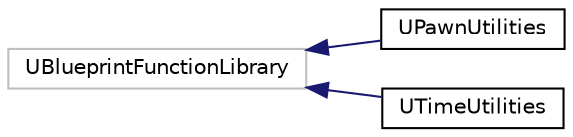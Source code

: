 digraph "Graphical Class Hierarchy"
{
 // LATEX_PDF_SIZE
  edge [fontname="Helvetica",fontsize="10",labelfontname="Helvetica",labelfontsize="10"];
  node [fontname="Helvetica",fontsize="10",shape=record];
  rankdir="LR";
  Node17 [label="UBlueprintFunctionLibrary",height=0.2,width=0.4,color="grey75", fillcolor="white", style="filled",tooltip=" "];
  Node17 -> Node0 [dir="back",color="midnightblue",fontsize="10",style="solid",fontname="Helvetica"];
  Node0 [label="UPawnUtilities",height=0.2,width=0.4,color="black", fillcolor="white", style="filled",URL="$class_u_pawn_utilities.html",tooltip=" "];
  Node17 -> Node19 [dir="back",color="midnightblue",fontsize="10",style="solid",fontname="Helvetica"];
  Node19 [label="UTimeUtilities",height=0.2,width=0.4,color="black", fillcolor="white", style="filled",URL="$class_u_time_utilities.html",tooltip=" "];
}
